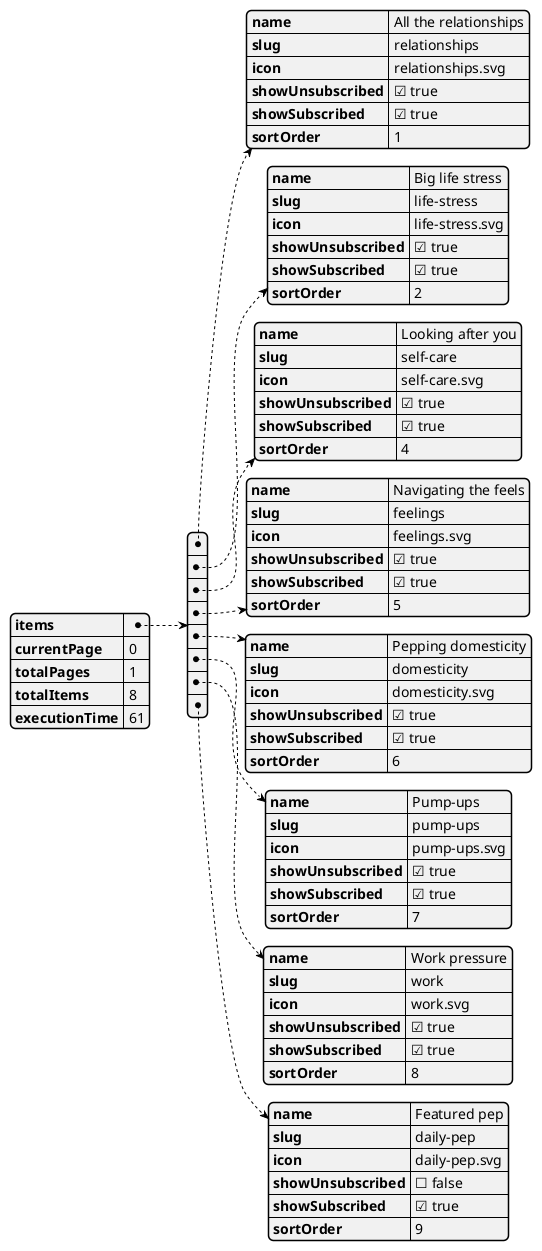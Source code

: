 
@startjson Categories
{"items":[
    {"name":"All the relationships","slug":"relationships","icon":"relationships.svg","showUnsubscribed":true,"showSubscribed":true,"sortOrder":1},{"name":"Big life stress","slug":"life-stress","icon":"life-stress.svg","showUnsubscribed":true,"showSubscribed":true,"sortOrder":2},{"name":"Looking after you","slug":"self-care","icon":"self-care.svg","showUnsubscribed":true,"showSubscribed":true,"sortOrder":4},{"name":"Navigating the feels","slug":"feelings","icon":"feelings.svg","showUnsubscribed":true,"showSubscribed":true,"sortOrder":5},{"name":"Pepping domesticity","slug":"domesticity","icon":"domesticity.svg","showUnsubscribed":true,"showSubscribed":true,"sortOrder":6},{"name":"Pump-ups","slug":"pump-ups","icon":"pump-ups.svg","showUnsubscribed":true,"showSubscribed":true,"sortOrder":7},{"name":"Work pressure","slug":"work","icon":"work.svg","showUnsubscribed":true,"showSubscribed":true,"sortOrder":8},{"name":"Featured pep","slug":"daily-pep","icon":"daily-pep.svg","showUnsubscribed":false,"showSubscribed":true,"sortOrder":9}],
    "currentPage":0,"totalPages":1,"totalItems":8,"executionTime":61
    }
@enduml